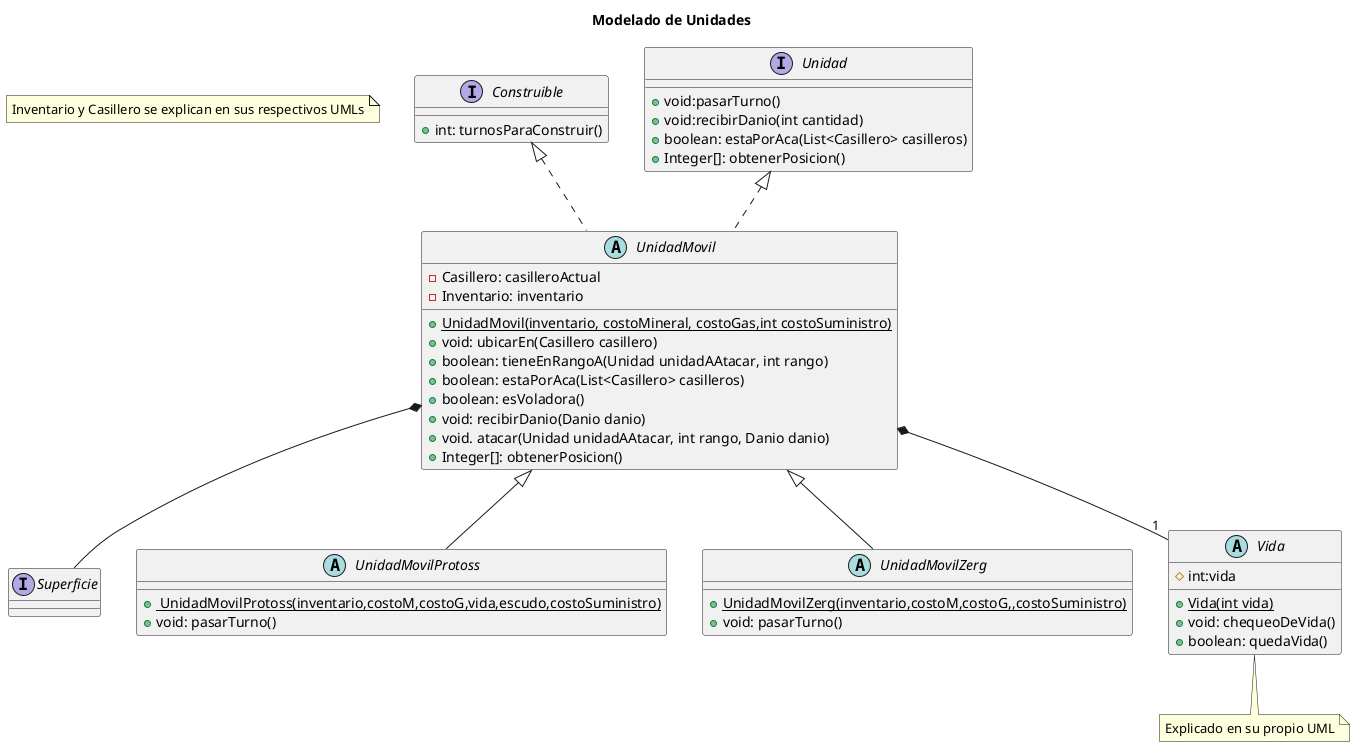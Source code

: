 @startuml
title Modelado de Unidades
note "Inventario y Casillero se explican en sus respectivos UMLs" as N1

interface Superficie{}

interface Construible {
+int: turnosParaConstruir()
}

abstract class  UnidadMovil {
 - Casillero: casilleroActual
 - Inventario: inventario

 +<u>UnidadMovil(inventario, costoMineral, costoGas,int costoSuministro)
 +void: ubicarEn(Casillero casillero)
 + boolean: tieneEnRangoA(Unidad unidadAAtacar, int rango)
 +boolean: estaPorAca(List<Casillero> casilleros)
 +boolean: esVoladora()
 +void: recibirDanio(Danio danio)
 +void. atacar(Unidad unidadAAtacar, int rango, Danio danio)
 +Integer[]: obtenerPosicion()
}

abstract class UnidadMovilProtoss {
 + <u> UnidadMovilProtoss(inventario,costoM,costoG,vida,escudo,costoSuministro)
 + void: pasarTurno()
}

abstract class UnidadMovilZerg{
 + <u>UnidadMovilZerg(inventario,costoM,costoG,,costoSuministro)
 + void: pasarTurno()
}

interface Unidad {
 + void:pasarTurno()
 + void:recibirDanio(int cantidad)
 +boolean: estaPorAca(List<Casillero> casilleros)
 +Integer[]: obtenerPosicion()
}

abstract class Vida{
#int:vida

+<u>Vida(int vida)
+void: chequeoDeVida()
+boolean: quedaVida()
}
note bottom: Explicado en su propio UML

Unidad <|.. UnidadMovil

Construible <|.. UnidadMovil

UnidadMovil <|-- UnidadMovilProtoss
UnidadMovil <|-- UnidadMovilZerg



UnidadMovil *-- Superficie


UnidadMovil *-- "1"Vida



@enduml